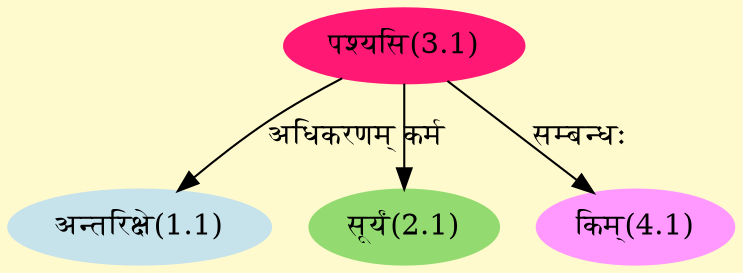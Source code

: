 digraph G{
rankdir=BT;
 compound=true;
 bgcolor="lemonchiffon1";
Node1_1 [style=filled, color="#C6E2EB" label = "अन्तरिक्षे(1.1)"]
Node3_1 [style=filled, color="#FF1975" label = "पश्यसि(3.1)"]
Node2_1 [style=filled, color="#93DB70" label = "सूर्यं(2.1)"]
Node4_1 [style=filled, color="#FF99FF" label = "किम्(4.1)"]
/* Start of Relations section */

Node1_1 -> Node3_1 [  label="अधिकरणम्"  dir="back" ]
Node2_1 -> Node3_1 [  label="कर्म"  dir="back" ]
Node4_1 -> Node3_1 [  label="सम्बन्धः"  dir="back" ]
}
